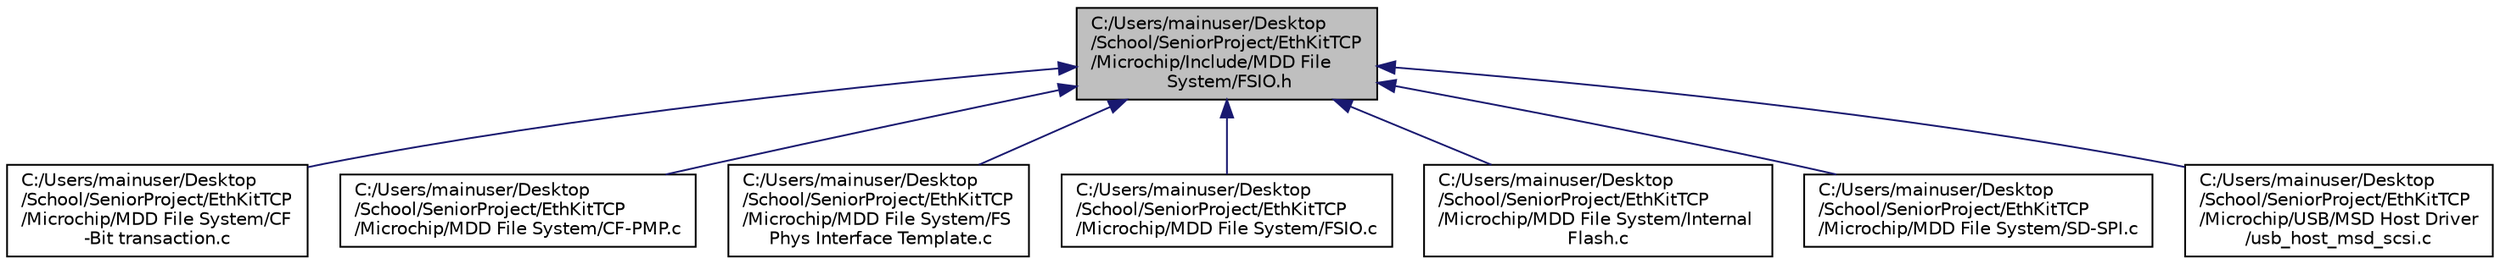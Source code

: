 digraph "C:/Users/mainuser/Desktop/School/SeniorProject/EthKitTCP/Microchip/Include/MDD File System/FSIO.h"
{
  edge [fontname="Helvetica",fontsize="10",labelfontname="Helvetica",labelfontsize="10"];
  node [fontname="Helvetica",fontsize="10",shape=record];
  Node1 [label="C:/Users/mainuser/Desktop\l/School/SeniorProject/EthKitTCP\l/Microchip/Include/MDD File\l System/FSIO.h",height=0.2,width=0.4,color="black", fillcolor="grey75", style="filled", fontcolor="black"];
  Node1 -> Node2 [dir="back",color="midnightblue",fontsize="10",style="solid",fontname="Helvetica"];
  Node2 [label="C:/Users/mainuser/Desktop\l/School/SeniorProject/EthKitTCP\l/Microchip/MDD File System/CF\l-Bit transaction.c",height=0.2,width=0.4,color="black", fillcolor="white", style="filled",URL="$_c_f-_bit_01transaction_8c.html"];
  Node1 -> Node3 [dir="back",color="midnightblue",fontsize="10",style="solid",fontname="Helvetica"];
  Node3 [label="C:/Users/mainuser/Desktop\l/School/SeniorProject/EthKitTCP\l/Microchip/MDD File System/CF-PMP.c",height=0.2,width=0.4,color="black", fillcolor="white", style="filled",URL="$_c_f-_p_m_p_8c.html"];
  Node1 -> Node4 [dir="back",color="midnightblue",fontsize="10",style="solid",fontname="Helvetica"];
  Node4 [label="C:/Users/mainuser/Desktop\l/School/SeniorProject/EthKitTCP\l/Microchip/MDD File System/FS\l Phys Interface Template.c",height=0.2,width=0.4,color="black", fillcolor="white", style="filled",URL="$_f_s_01_phys_01_interface_01_template_8c.html"];
  Node1 -> Node5 [dir="back",color="midnightblue",fontsize="10",style="solid",fontname="Helvetica"];
  Node5 [label="C:/Users/mainuser/Desktop\l/School/SeniorProject/EthKitTCP\l/Microchip/MDD File System/FSIO.c",height=0.2,width=0.4,color="black", fillcolor="white", style="filled",URL="$_f_s_i_o_8c.html"];
  Node1 -> Node6 [dir="back",color="midnightblue",fontsize="10",style="solid",fontname="Helvetica"];
  Node6 [label="C:/Users/mainuser/Desktop\l/School/SeniorProject/EthKitTCP\l/Microchip/MDD File System/Internal \lFlash.c",height=0.2,width=0.4,color="black", fillcolor="white", style="filled",URL="$_internal_01_flash_8c.html"];
  Node1 -> Node7 [dir="back",color="midnightblue",fontsize="10",style="solid",fontname="Helvetica"];
  Node7 [label="C:/Users/mainuser/Desktop\l/School/SeniorProject/EthKitTCP\l/Microchip/MDD File System/SD-SPI.c",height=0.2,width=0.4,color="black", fillcolor="white", style="filled",URL="$_s_d-_s_p_i_8c.html"];
  Node1 -> Node8 [dir="back",color="midnightblue",fontsize="10",style="solid",fontname="Helvetica"];
  Node8 [label="C:/Users/mainuser/Desktop\l/School/SeniorProject/EthKitTCP\l/Microchip/USB/MSD Host Driver\l/usb_host_msd_scsi.c",height=0.2,width=0.4,color="black", fillcolor="white", style="filled",URL="$usb__host__msd__scsi_8c.html"];
}
